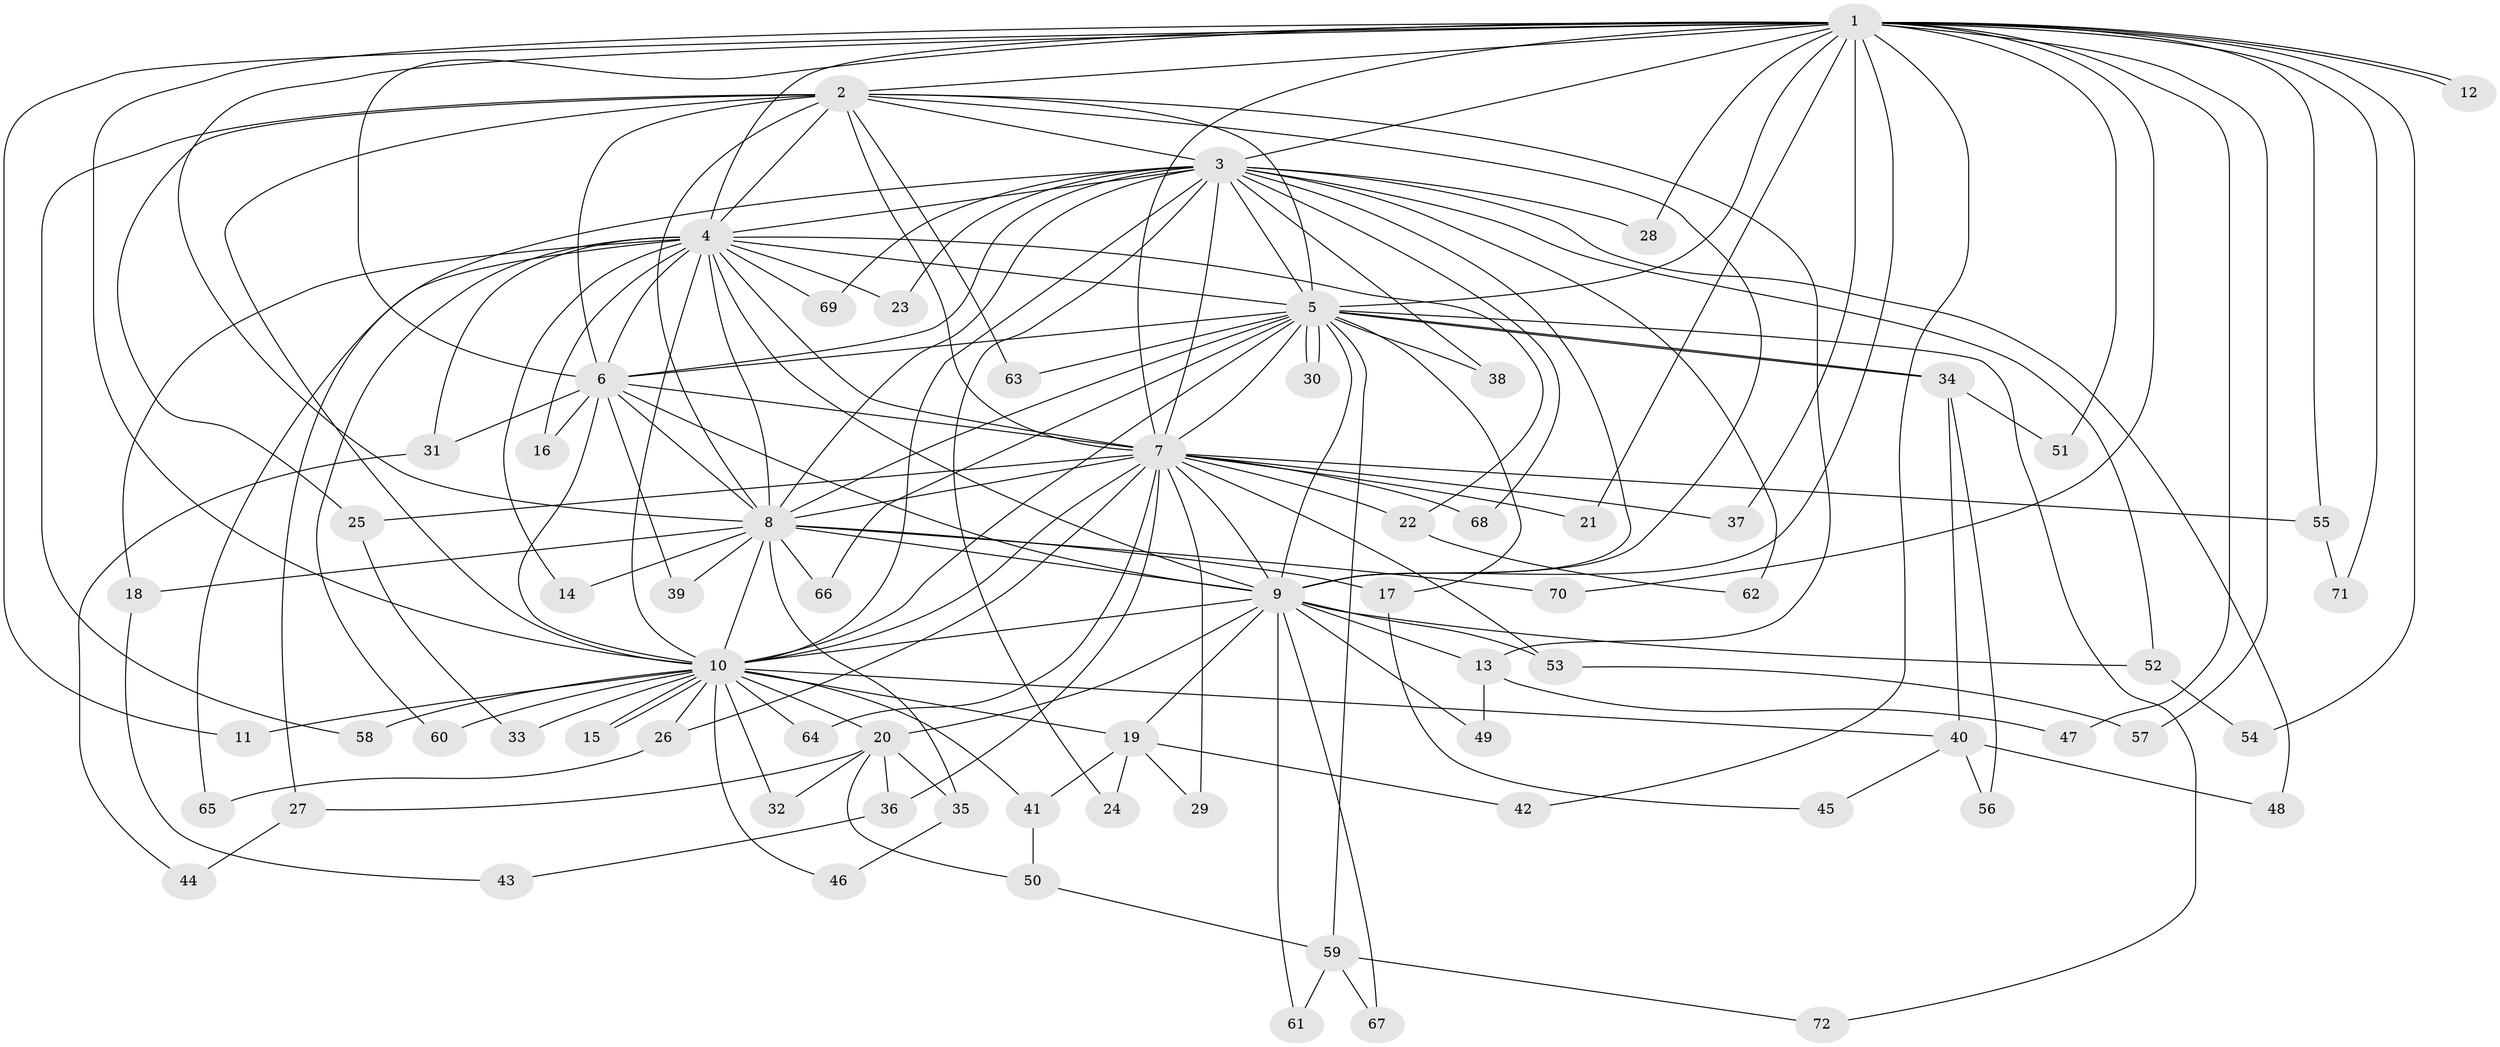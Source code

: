 // coarse degree distribution, {30: 0.018518518518518517, 10: 0.018518518518518517, 16: 0.018518518518518517, 13: 0.018518518518518517, 24: 0.018518518518518517, 9: 0.018518518518518517, 17: 0.018518518518518517, 14: 0.018518518518518517, 1: 0.037037037037037035, 2: 0.5185185185185185, 3: 0.2037037037037037, 6: 0.037037037037037035, 8: 0.018518518518518517, 5: 0.037037037037037035}
// Generated by graph-tools (version 1.1) at 2025/51/02/27/25 19:51:42]
// undirected, 72 vertices, 169 edges
graph export_dot {
graph [start="1"]
  node [color=gray90,style=filled];
  1;
  2;
  3;
  4;
  5;
  6;
  7;
  8;
  9;
  10;
  11;
  12;
  13;
  14;
  15;
  16;
  17;
  18;
  19;
  20;
  21;
  22;
  23;
  24;
  25;
  26;
  27;
  28;
  29;
  30;
  31;
  32;
  33;
  34;
  35;
  36;
  37;
  38;
  39;
  40;
  41;
  42;
  43;
  44;
  45;
  46;
  47;
  48;
  49;
  50;
  51;
  52;
  53;
  54;
  55;
  56;
  57;
  58;
  59;
  60;
  61;
  62;
  63;
  64;
  65;
  66;
  67;
  68;
  69;
  70;
  71;
  72;
  1 -- 2;
  1 -- 3;
  1 -- 4;
  1 -- 5;
  1 -- 6;
  1 -- 7;
  1 -- 8;
  1 -- 9;
  1 -- 10;
  1 -- 11;
  1 -- 12;
  1 -- 12;
  1 -- 21;
  1 -- 28;
  1 -- 37;
  1 -- 42;
  1 -- 47;
  1 -- 51;
  1 -- 54;
  1 -- 55;
  1 -- 57;
  1 -- 70;
  1 -- 71;
  2 -- 3;
  2 -- 4;
  2 -- 5;
  2 -- 6;
  2 -- 7;
  2 -- 8;
  2 -- 9;
  2 -- 10;
  2 -- 13;
  2 -- 25;
  2 -- 58;
  2 -- 63;
  3 -- 4;
  3 -- 5;
  3 -- 6;
  3 -- 7;
  3 -- 8;
  3 -- 9;
  3 -- 10;
  3 -- 23;
  3 -- 24;
  3 -- 27;
  3 -- 28;
  3 -- 38;
  3 -- 48;
  3 -- 52;
  3 -- 62;
  3 -- 68;
  3 -- 69;
  4 -- 5;
  4 -- 6;
  4 -- 7;
  4 -- 8;
  4 -- 9;
  4 -- 10;
  4 -- 14;
  4 -- 16;
  4 -- 18;
  4 -- 22;
  4 -- 23;
  4 -- 31;
  4 -- 60;
  4 -- 65;
  4 -- 69;
  5 -- 6;
  5 -- 7;
  5 -- 8;
  5 -- 9;
  5 -- 10;
  5 -- 17;
  5 -- 30;
  5 -- 30;
  5 -- 34;
  5 -- 34;
  5 -- 38;
  5 -- 59;
  5 -- 63;
  5 -- 66;
  5 -- 72;
  6 -- 7;
  6 -- 8;
  6 -- 9;
  6 -- 10;
  6 -- 16;
  6 -- 31;
  6 -- 39;
  7 -- 8;
  7 -- 9;
  7 -- 10;
  7 -- 21;
  7 -- 22;
  7 -- 25;
  7 -- 26;
  7 -- 29;
  7 -- 36;
  7 -- 37;
  7 -- 53;
  7 -- 55;
  7 -- 64;
  7 -- 68;
  8 -- 9;
  8 -- 10;
  8 -- 14;
  8 -- 17;
  8 -- 18;
  8 -- 35;
  8 -- 39;
  8 -- 66;
  8 -- 70;
  9 -- 10;
  9 -- 13;
  9 -- 19;
  9 -- 20;
  9 -- 49;
  9 -- 52;
  9 -- 53;
  9 -- 61;
  9 -- 67;
  10 -- 11;
  10 -- 15;
  10 -- 15;
  10 -- 19;
  10 -- 20;
  10 -- 26;
  10 -- 32;
  10 -- 33;
  10 -- 40;
  10 -- 41;
  10 -- 46;
  10 -- 58;
  10 -- 60;
  10 -- 64;
  13 -- 47;
  13 -- 49;
  17 -- 45;
  18 -- 43;
  19 -- 24;
  19 -- 29;
  19 -- 41;
  19 -- 42;
  20 -- 27;
  20 -- 32;
  20 -- 35;
  20 -- 36;
  20 -- 50;
  22 -- 62;
  25 -- 33;
  26 -- 65;
  27 -- 44;
  31 -- 44;
  34 -- 40;
  34 -- 51;
  34 -- 56;
  35 -- 46;
  36 -- 43;
  40 -- 45;
  40 -- 48;
  40 -- 56;
  41 -- 50;
  50 -- 59;
  52 -- 54;
  53 -- 57;
  55 -- 71;
  59 -- 61;
  59 -- 67;
  59 -- 72;
}
